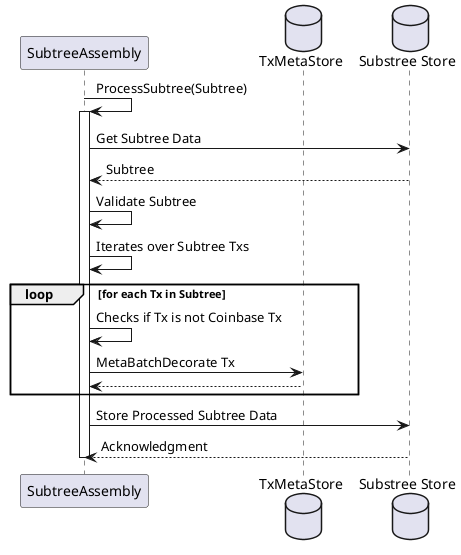 @startuml
participant "SubtreeAssembly" as SubtreeAssembly
database "TxMetaStore" as TMS
database "Substree Store" as SubtreeStore

SubtreeAssembly -> SubtreeAssembly: ProcessSubtree(Subtree)

activate SubtreeAssembly

SubtreeAssembly -> SubtreeStore: Get Subtree Data
SubtreeStore --> SubtreeAssembly: Subtree

SubtreeAssembly -> SubtreeAssembly: Validate Subtree

SubtreeAssembly -> SubtreeAssembly : Iterates over Subtree Txs
loop for each Tx in Subtree
    SubtreeAssembly -> SubtreeAssembly : Checks if Tx is not Coinbase Tx
    SubtreeAssembly -> TMS : MetaBatchDecorate Tx
    TMS --> SubtreeAssembly
end


SubtreeAssembly -> SubtreeStore: Store Processed Subtree Data
SubtreeStore --> SubtreeAssembly: Acknowledgment

deactivate SubtreeAssembly

@enduml
